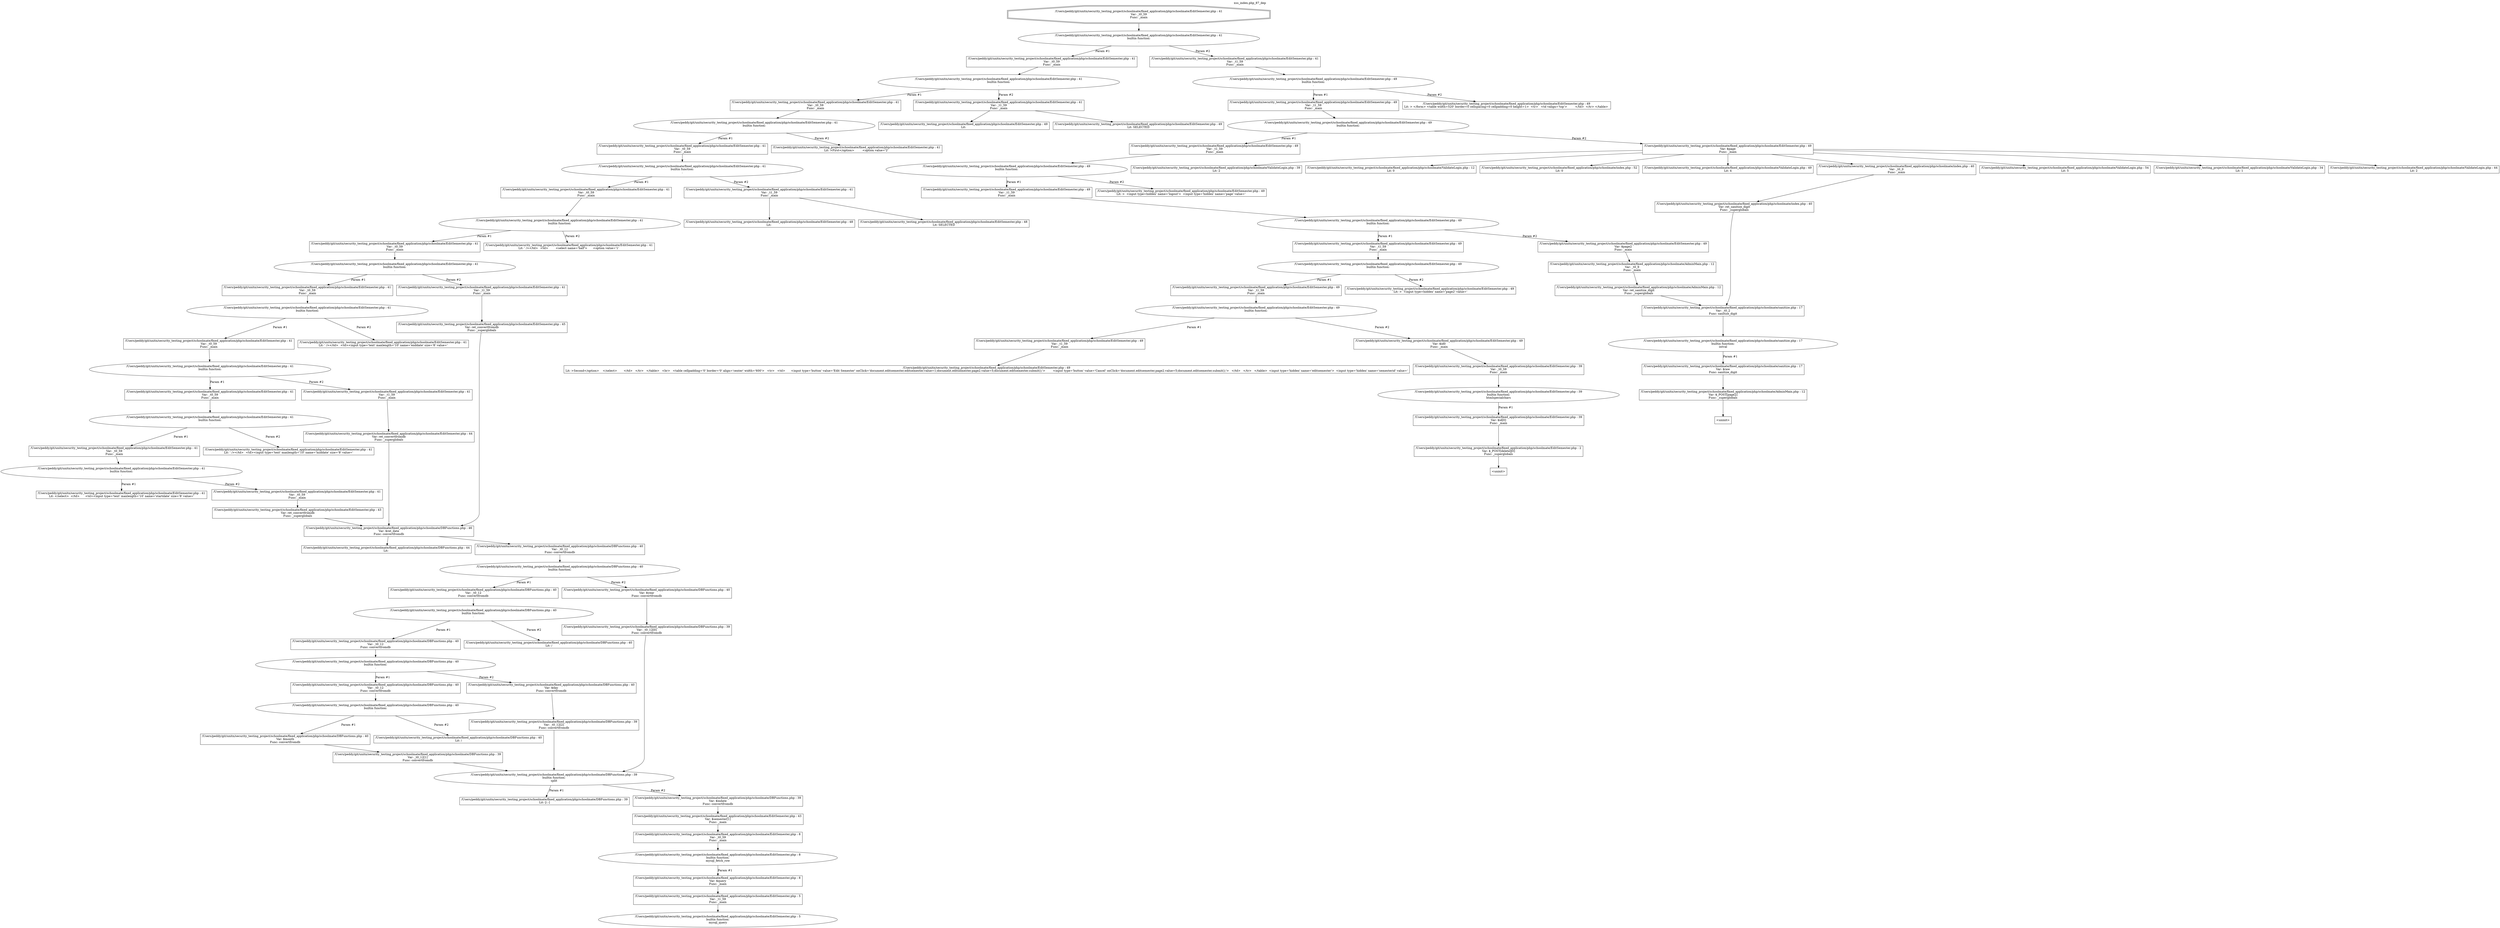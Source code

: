 digraph cfg {
  label="xss_index.php_87_dep";
  labelloc=t;
  n1 [shape=doubleoctagon, label="/Users/peddy/git/unitn/security_testing_project/schoolmate/fixed_application/php/schoolmate/EditSemester.php : 41\nVar: _t0_59\nFunc: _main\n"];
  n2 [shape=ellipse, label="/Users/peddy/git/unitn/security_testing_project/schoolmate/fixed_application/php/schoolmate/EditSemester.php : 41\nbuiltin function:\n.\n"];
  n3 [shape=box, label="/Users/peddy/git/unitn/security_testing_project/schoolmate/fixed_application/php/schoolmate/EditSemester.php : 41\nVar: _t0_59\nFunc: _main\n"];
  n4 [shape=ellipse, label="/Users/peddy/git/unitn/security_testing_project/schoolmate/fixed_application/php/schoolmate/EditSemester.php : 41\nbuiltin function:\n.\n"];
  n5 [shape=box, label="/Users/peddy/git/unitn/security_testing_project/schoolmate/fixed_application/php/schoolmate/EditSemester.php : 41\nVar: _t0_59\nFunc: _main\n"];
  n6 [shape=ellipse, label="/Users/peddy/git/unitn/security_testing_project/schoolmate/fixed_application/php/schoolmate/EditSemester.php : 41\nbuiltin function:\n.\n"];
  n7 [shape=box, label="/Users/peddy/git/unitn/security_testing_project/schoolmate/fixed_application/php/schoolmate/EditSemester.php : 41\nVar: _t0_59\nFunc: _main\n"];
  n8 [shape=ellipse, label="/Users/peddy/git/unitn/security_testing_project/schoolmate/fixed_application/php/schoolmate/EditSemester.php : 41\nbuiltin function:\n.\n"];
  n9 [shape=box, label="/Users/peddy/git/unitn/security_testing_project/schoolmate/fixed_application/php/schoolmate/EditSemester.php : 41\nVar: _t0_59\nFunc: _main\n"];
  n10 [shape=ellipse, label="/Users/peddy/git/unitn/security_testing_project/schoolmate/fixed_application/php/schoolmate/EditSemester.php : 41\nbuiltin function:\n.\n"];
  n11 [shape=box, label="/Users/peddy/git/unitn/security_testing_project/schoolmate/fixed_application/php/schoolmate/EditSemester.php : 41\nVar: _t0_59\nFunc: _main\n"];
  n12 [shape=ellipse, label="/Users/peddy/git/unitn/security_testing_project/schoolmate/fixed_application/php/schoolmate/EditSemester.php : 41\nbuiltin function:\n.\n"];
  n13 [shape=box, label="/Users/peddy/git/unitn/security_testing_project/schoolmate/fixed_application/php/schoolmate/EditSemester.php : 41\nVar: _t0_59\nFunc: _main\n"];
  n14 [shape=ellipse, label="/Users/peddy/git/unitn/security_testing_project/schoolmate/fixed_application/php/schoolmate/EditSemester.php : 41\nbuiltin function:\n.\n"];
  n15 [shape=box, label="/Users/peddy/git/unitn/security_testing_project/schoolmate/fixed_application/php/schoolmate/EditSemester.php : 41\nVar: _t0_59\nFunc: _main\n"];
  n16 [shape=ellipse, label="/Users/peddy/git/unitn/security_testing_project/schoolmate/fixed_application/php/schoolmate/EditSemester.php : 41\nbuiltin function:\n.\n"];
  n17 [shape=box, label="/Users/peddy/git/unitn/security_testing_project/schoolmate/fixed_application/php/schoolmate/EditSemester.php : 41\nVar: _t0_59\nFunc: _main\n"];
  n18 [shape=ellipse, label="/Users/peddy/git/unitn/security_testing_project/schoolmate/fixed_application/php/schoolmate/EditSemester.php : 41\nbuiltin function:\n.\n"];
  n19 [shape=box, label="/Users/peddy/git/unitn/security_testing_project/schoolmate/fixed_application/php/schoolmate/EditSemester.php : 41\nVar: _t0_59\nFunc: _main\n"];
  n20 [shape=ellipse, label="/Users/peddy/git/unitn/security_testing_project/schoolmate/fixed_application/php/schoolmate/EditSemester.php : 41\nbuiltin function:\n.\n"];
  n21 [shape=box, label="/Users/peddy/git/unitn/security_testing_project/schoolmate/fixed_application/php/schoolmate/EditSemester.php : 41\nLit: </select>	</td>	<td><input type='text' maxlength='10' name='startdate' size='8' value='\n"];
  n22 [shape=box, label="/Users/peddy/git/unitn/security_testing_project/schoolmate/fixed_application/php/schoolmate/EditSemester.php : 41\nVar: _t0_59\nFunc: _main\n"];
  n23 [shape=box, label="/Users/peddy/git/unitn/security_testing_project/schoolmate/fixed_application/php/schoolmate/EditSemester.php : 43\nVar: ret_convertfromdb\nFunc: _superglobals\n"];
  n24 [shape=box, label="/Users/peddy/git/unitn/security_testing_project/schoolmate/fixed_application/php/schoolmate/DBFunctions.php : 46\nVar: $ret_date\nFunc: convertfromdb\n"];
  n25 [shape=box, label="/Users/peddy/git/unitn/security_testing_project/schoolmate/fixed_application/php/schoolmate/DBFunctions.php : 44\nLit: \n"];
  n26 [shape=box, label="/Users/peddy/git/unitn/security_testing_project/schoolmate/fixed_application/php/schoolmate/DBFunctions.php : 40\nVar: _t0_12\nFunc: convertfromdb\n"];
  n27 [shape=ellipse, label="/Users/peddy/git/unitn/security_testing_project/schoolmate/fixed_application/php/schoolmate/DBFunctions.php : 40\nbuiltin function:\n.\n"];
  n28 [shape=box, label="/Users/peddy/git/unitn/security_testing_project/schoolmate/fixed_application/php/schoolmate/DBFunctions.php : 40\nVar: _t0_12\nFunc: convertfromdb\n"];
  n29 [shape=ellipse, label="/Users/peddy/git/unitn/security_testing_project/schoolmate/fixed_application/php/schoolmate/DBFunctions.php : 40\nbuiltin function:\n.\n"];
  n30 [shape=box, label="/Users/peddy/git/unitn/security_testing_project/schoolmate/fixed_application/php/schoolmate/DBFunctions.php : 40\nVar: _t0_12\nFunc: convertfromdb\n"];
  n31 [shape=ellipse, label="/Users/peddy/git/unitn/security_testing_project/schoolmate/fixed_application/php/schoolmate/DBFunctions.php : 40\nbuiltin function:\n.\n"];
  n32 [shape=box, label="/Users/peddy/git/unitn/security_testing_project/schoolmate/fixed_application/php/schoolmate/DBFunctions.php : 40\nVar: _t0_12\nFunc: convertfromdb\n"];
  n33 [shape=ellipse, label="/Users/peddy/git/unitn/security_testing_project/schoolmate/fixed_application/php/schoolmate/DBFunctions.php : 40\nbuiltin function:\n.\n"];
  n34 [shape=box, label="/Users/peddy/git/unitn/security_testing_project/schoolmate/fixed_application/php/schoolmate/DBFunctions.php : 40\nVar: $month\nFunc: convertfromdb\n"];
  n35 [shape=box, label="/Users/peddy/git/unitn/security_testing_project/schoolmate/fixed_application/php/schoolmate/DBFunctions.php : 39\nVar: _t0_12[1]\nFunc: convertfromdb\n"];
  n36 [shape=ellipse, label="/Users/peddy/git/unitn/security_testing_project/schoolmate/fixed_application/php/schoolmate/DBFunctions.php : 39\nbuiltin function:\nsplit\n"];
  n37 [shape=box, label="/Users/peddy/git/unitn/security_testing_project/schoolmate/fixed_application/php/schoolmate/DBFunctions.php : 39\nLit: [/.-]\n"];
  n38 [shape=box, label="/Users/peddy/git/unitn/security_testing_project/schoolmate/fixed_application/php/schoolmate/DBFunctions.php : 39\nVar: $indate\nFunc: convertfromdb\n"];
  n39 [shape=box, label="/Users/peddy/git/unitn/security_testing_project/schoolmate/fixed_application/php/schoolmate/EditSemester.php : 43\nVar: $semester[1]\nFunc: _main\n"];
  n40 [shape=box, label="/Users/peddy/git/unitn/security_testing_project/schoolmate/fixed_application/php/schoolmate/EditSemester.php : 8\nVar: _t0_59\nFunc: _main\n"];
  n41 [shape=ellipse, label="/Users/peddy/git/unitn/security_testing_project/schoolmate/fixed_application/php/schoolmate/EditSemester.php : 8\nbuiltin function:\nmysql_fetch_row\n"];
  n42 [shape=box, label="/Users/peddy/git/unitn/security_testing_project/schoolmate/fixed_application/php/schoolmate/EditSemester.php : 8\nVar: $query\nFunc: _main\n"];
  n43 [shape=box, label="/Users/peddy/git/unitn/security_testing_project/schoolmate/fixed_application/php/schoolmate/EditSemester.php : 5\nVar: _t1_59\nFunc: _main\n"];
  n44 [shape=ellipse, label="/Users/peddy/git/unitn/security_testing_project/schoolmate/fixed_application/php/schoolmate/EditSemester.php : 5\nbuiltin function:\nmysql_query\n"];
  n45 [shape=box, label="/Users/peddy/git/unitn/security_testing_project/schoolmate/fixed_application/php/schoolmate/DBFunctions.php : 40\nLit: /\n"];
  n46 [shape=box, label="/Users/peddy/git/unitn/security_testing_project/schoolmate/fixed_application/php/schoolmate/DBFunctions.php : 40\nVar: $day\nFunc: convertfromdb\n"];
  n47 [shape=box, label="/Users/peddy/git/unitn/security_testing_project/schoolmate/fixed_application/php/schoolmate/DBFunctions.php : 39\nVar: _t0_12[2]\nFunc: convertfromdb\n"];
  n48 [shape=box, label="/Users/peddy/git/unitn/security_testing_project/schoolmate/fixed_application/php/schoolmate/DBFunctions.php : 40\nLit: /\n"];
  n49 [shape=box, label="/Users/peddy/git/unitn/security_testing_project/schoolmate/fixed_application/php/schoolmate/DBFunctions.php : 40\nVar: $year\nFunc: convertfromdb\n"];
  n50 [shape=box, label="/Users/peddy/git/unitn/security_testing_project/schoolmate/fixed_application/php/schoolmate/DBFunctions.php : 39\nVar: _t0_12[0]\nFunc: convertfromdb\n"];
  n51 [shape=box, label="/Users/peddy/git/unitn/security_testing_project/schoolmate/fixed_application/php/schoolmate/EditSemester.php : 41\nLit: ' /></td>	<td><input type='text' maxlength='10' name='middate' size='8' value='\n"];
  n52 [shape=box, label="/Users/peddy/git/unitn/security_testing_project/schoolmate/fixed_application/php/schoolmate/EditSemester.php : 41\nVar: _t1_59\nFunc: _main\n"];
  n53 [shape=box, label="/Users/peddy/git/unitn/security_testing_project/schoolmate/fixed_application/php/schoolmate/EditSemester.php : 44\nVar: ret_convertfromdb\nFunc: _superglobals\n"];
  n54 [shape=box, label="/Users/peddy/git/unitn/security_testing_project/schoolmate/fixed_application/php/schoolmate/EditSemester.php : 41\nLit: ' /></td>	<td><input type='text' maxlength='10' name='enddate' size='8' value='\n"];
  n55 [shape=box, label="/Users/peddy/git/unitn/security_testing_project/schoolmate/fixed_application/php/schoolmate/EditSemester.php : 41\nVar: _t1_59\nFunc: _main\n"];
  n56 [shape=box, label="/Users/peddy/git/unitn/security_testing_project/schoolmate/fixed_application/php/schoolmate/EditSemester.php : 45\nVar: ret_convertfromdb\nFunc: _superglobals\n"];
  n57 [shape=box, label="/Users/peddy/git/unitn/security_testing_project/schoolmate/fixed_application/php/schoolmate/EditSemester.php : 41\nLit: ' /></td>	<td>	 <select name='half'>	  <option value='1' \n"];
  n58 [shape=box, label="/Users/peddy/git/unitn/security_testing_project/schoolmate/fixed_application/php/schoolmate/EditSemester.php : 41\nVar: _t1_59\nFunc: _main\n"];
  n59 [shape=box, label="/Users/peddy/git/unitn/security_testing_project/schoolmate/fixed_application/php/schoolmate/EditSemester.php : 48\nLit: \n"];
  n60 [shape=box, label="/Users/peddy/git/unitn/security_testing_project/schoolmate/fixed_application/php/schoolmate/EditSemester.php : 48\nLit: SELECTED\n"];
  n61 [shape=box, label="/Users/peddy/git/unitn/security_testing_project/schoolmate/fixed_application/php/schoolmate/EditSemester.php : 41\nLit: >First</option>	  <option value='2' \n"];
  n62 [shape=box, label="/Users/peddy/git/unitn/security_testing_project/schoolmate/fixed_application/php/schoolmate/EditSemester.php : 41\nVar: _t1_59\nFunc: _main\n"];
  n63 [shape=box, label="/Users/peddy/git/unitn/security_testing_project/schoolmate/fixed_application/php/schoolmate/EditSemester.php : 49\nLit: \n"];
  n64 [shape=box, label="/Users/peddy/git/unitn/security_testing_project/schoolmate/fixed_application/php/schoolmate/EditSemester.php : 49\nLit: SELECTED\n"];
  n65 [shape=box, label="/Users/peddy/git/unitn/security_testing_project/schoolmate/fixed_application/php/schoolmate/EditSemester.php : 41\nVar: _t1_59\nFunc: _main\n"];
  n66 [shape=ellipse, label="/Users/peddy/git/unitn/security_testing_project/schoolmate/fixed_application/php/schoolmate/EditSemester.php : 49\nbuiltin function:\n.\n"];
  n67 [shape=box, label="/Users/peddy/git/unitn/security_testing_project/schoolmate/fixed_application/php/schoolmate/EditSemester.php : 49\nVar: _t1_59\nFunc: _main\n"];
  n68 [shape=ellipse, label="/Users/peddy/git/unitn/security_testing_project/schoolmate/fixed_application/php/schoolmate/EditSemester.php : 49\nbuiltin function:\n.\n"];
  n69 [shape=box, label="/Users/peddy/git/unitn/security_testing_project/schoolmate/fixed_application/php/schoolmate/EditSemester.php : 49\nVar: _t1_59\nFunc: _main\n"];
  n70 [shape=ellipse, label="/Users/peddy/git/unitn/security_testing_project/schoolmate/fixed_application/php/schoolmate/EditSemester.php : 49\nbuiltin function:\n.\n"];
  n71 [shape=box, label="/Users/peddy/git/unitn/security_testing_project/schoolmate/fixed_application/php/schoolmate/EditSemester.php : 49\nVar: _t1_59\nFunc: _main\n"];
  n72 [shape=ellipse, label="/Users/peddy/git/unitn/security_testing_project/schoolmate/fixed_application/php/schoolmate/EditSemester.php : 49\nbuiltin function:\n.\n"];
  n73 [shape=box, label="/Users/peddy/git/unitn/security_testing_project/schoolmate/fixed_application/php/schoolmate/EditSemester.php : 49\nVar: _t1_59\nFunc: _main\n"];
  n74 [shape=ellipse, label="/Users/peddy/git/unitn/security_testing_project/schoolmate/fixed_application/php/schoolmate/EditSemester.php : 49\nbuiltin function:\n.\n"];
  n75 [shape=box, label="/Users/peddy/git/unitn/security_testing_project/schoolmate/fixed_application/php/schoolmate/EditSemester.php : 49\nVar: _t1_59\nFunc: _main\n"];
  n76 [shape=ellipse, label="/Users/peddy/git/unitn/security_testing_project/schoolmate/fixed_application/php/schoolmate/EditSemester.php : 49\nbuiltin function:\n.\n"];
  n77 [shape=box, label="/Users/peddy/git/unitn/security_testing_project/schoolmate/fixed_application/php/schoolmate/EditSemester.php : 49\nVar: _t1_59\nFunc: _main\n"];
  n78 [shape=box, label="/Users/peddy/git/unitn/security_testing_project/schoolmate/fixed_application/php/schoolmate/EditSemester.php : 49\nLit: >Second</option>	 </select>	</td>   </tr>   </table>   <br>   <table cellpadding='0' border='0' align='center' width='600'>   <tr>   <td>	<input type='button' value='Edit Semester' onClick='document.editsemester.editsemester.value=1;document.editsemester.page2.value=5;document.editsemester.submit();'>	<input type='button' value='Cancel' onClick='document.editsemester.page2.value=5;document.editsemester.submit();'>   </td>   </tr>   </table>  <input type='hidden' name='editsemester'>  <input type='hidden' name='semesterid' value='\n"];
  n79 [shape=box, label="/Users/peddy/git/unitn/security_testing_project/schoolmate/fixed_application/php/schoolmate/EditSemester.php : 49\nVar: $id0\nFunc: _main\n"];
  n80 [shape=box, label="/Users/peddy/git/unitn/security_testing_project/schoolmate/fixed_application/php/schoolmate/EditSemester.php : 39\nVar: _t0_59\nFunc: _main\n"];
  n81 [shape=ellipse, label="/Users/peddy/git/unitn/security_testing_project/schoolmate/fixed_application/php/schoolmate/EditSemester.php : 39\nbuiltin function:\nhtmlspecialchars\n"];
  n82 [shape=box, label="/Users/peddy/git/unitn/security_testing_project/schoolmate/fixed_application/php/schoolmate/EditSemester.php : 39\nVar: $id[0]\nFunc: _main\n"];
  n83 [shape=box, label="/Users/peddy/git/unitn/security_testing_project/schoolmate/fixed_application/php/schoolmate/EditSemester.php : 2\nVar: $_POST[delete][0]\nFunc: _superglobals\n"];
  n84 [shape=box, label="<uninit>"];
  n85 [shape=box, label="/Users/peddy/git/unitn/security_testing_project/schoolmate/fixed_application/php/schoolmate/EditSemester.php : 49\nLit: >  <input type=hidden' name='page2' value='\n"];
  n86 [shape=box, label="/Users/peddy/git/unitn/security_testing_project/schoolmate/fixed_application/php/schoolmate/EditSemester.php : 49\nVar: $page2\nFunc: _main\n"];
  n87 [shape=box, label="/Users/peddy/git/unitn/security_testing_project/schoolmate/fixed_application/php/schoolmate/AdminMain.php : 12\nVar: _t0_9\nFunc: _main\n"];
  n88 [shape=box, label="/Users/peddy/git/unitn/security_testing_project/schoolmate/fixed_application/php/schoolmate/AdminMain.php : 12\nVar: ret_sanitize_digit\nFunc: _superglobals\n"];
  n89 [shape=box, label="/Users/peddy/git/unitn/security_testing_project/schoolmate/fixed_application/php/schoolmate/sanitize.php : 17\nVar: _t0_2\nFunc: sanitize_digit\n"];
  n90 [shape=ellipse, label="/Users/peddy/git/unitn/security_testing_project/schoolmate/fixed_application/php/schoolmate/sanitize.php : 17\nbuiltin function:\nintval\n"];
  n91 [shape=box, label="/Users/peddy/git/unitn/security_testing_project/schoolmate/fixed_application/php/schoolmate/sanitize.php : 17\nVar: $raw\nFunc: sanitize_digit\n"];
  n92 [shape=box, label="/Users/peddy/git/unitn/security_testing_project/schoolmate/fixed_application/php/schoolmate/AdminMain.php : 12\nVar: $_POST[page2]\nFunc: _superglobals\n"];
  n93 [shape=box, label="<uninit>"];
  n94 [shape=box, label="/Users/peddy/git/unitn/security_testing_project/schoolmate/fixed_application/php/schoolmate/EditSemester.php : 49\nLit: >  <input type=hidden' name='logout'>  <input type='hidden' name='page' value='\n"];
  n95 [shape=box, label="/Users/peddy/git/unitn/security_testing_project/schoolmate/fixed_application/php/schoolmate/EditSemester.php : 49\nVar: $page\nFunc: _main\n"];
  n96 [shape=box, label="/Users/peddy/git/unitn/security_testing_project/schoolmate/fixed_application/php/schoolmate/ValidateLogin.php : 39\nLit: 2\n"];
  n97 [shape=box, label="/Users/peddy/git/unitn/security_testing_project/schoolmate/fixed_application/php/schoolmate/ValidateLogin.php : 12\nLit: 0\n"];
  n98 [shape=box, label="/Users/peddy/git/unitn/security_testing_project/schoolmate/fixed_application/php/schoolmate/index.php : 52\nLit: 0\n"];
  n99 [shape=box, label="/Users/peddy/git/unitn/security_testing_project/schoolmate/fixed_application/php/schoolmate/ValidateLogin.php : 49\nLit: 4\n"];
  n100 [shape=box, label="/Users/peddy/git/unitn/security_testing_project/schoolmate/fixed_application/php/schoolmate/index.php : 40\nVar: _t0_0\nFunc: _main\n"];
  n101 [shape=box, label="/Users/peddy/git/unitn/security_testing_project/schoolmate/fixed_application/php/schoolmate/index.php : 40\nVar: ret_sanitize_digit\nFunc: _superglobals\n"];
  n102 [shape=box, label="/Users/peddy/git/unitn/security_testing_project/schoolmate/fixed_application/php/schoolmate/ValidateLogin.php : 54\nLit: 5\n"];
  n103 [shape=box, label="/Users/peddy/git/unitn/security_testing_project/schoolmate/fixed_application/php/schoolmate/ValidateLogin.php : 34\nLit: 1\n"];
  n104 [shape=box, label="/Users/peddy/git/unitn/security_testing_project/schoolmate/fixed_application/php/schoolmate/ValidateLogin.php : 44\nLit: 2\n"];
  n105 [shape=box, label="/Users/peddy/git/unitn/security_testing_project/schoolmate/fixed_application/php/schoolmate/EditSemester.php : 49\nLit: > </form> <table width=520' border=0 cellspacing=0 cellpadding=0 height=1>  <tr>   <td valign='top'>	&nbsp;   </td>  </tr> </table> \n"];
  n1 -> n2;
  n3 -> n4;
  n5 -> n6;
  n7 -> n8;
  n9 -> n10;
  n11 -> n12;
  n13 -> n14;
  n15 -> n16;
  n17 -> n18;
  n19 -> n20;
  n20 -> n21[label="Param #1"];
  n20 -> n22[label="Param #2"];
  n24 -> n25;
  n24 -> n26;
  n26 -> n27;
  n28 -> n29;
  n30 -> n31;
  n32 -> n33;
  n35 -> n36;
  n36 -> n37[label="Param #1"];
  n36 -> n38[label="Param #2"];
  n40 -> n41;
  n43 -> n44;
  n42 -> n43;
  n41 -> n42[label="Param #1"];
  n39 -> n40;
  n38 -> n39;
  n34 -> n35;
  n33 -> n34[label="Param #1"];
  n33 -> n45[label="Param #2"];
  n31 -> n32[label="Param #1"];
  n31 -> n46[label="Param #2"];
  n47 -> n36;
  n46 -> n47;
  n29 -> n30[label="Param #1"];
  n29 -> n48[label="Param #2"];
  n27 -> n28[label="Param #1"];
  n27 -> n49[label="Param #2"];
  n50 -> n36;
  n49 -> n50;
  n23 -> n24;
  n22 -> n23;
  n18 -> n19[label="Param #1"];
  n18 -> n51[label="Param #2"];
  n16 -> n17[label="Param #1"];
  n16 -> n52[label="Param #2"];
  n53 -> n24;
  n52 -> n53;
  n14 -> n15[label="Param #1"];
  n14 -> n54[label="Param #2"];
  n12 -> n13[label="Param #1"];
  n12 -> n55[label="Param #2"];
  n56 -> n24;
  n55 -> n56;
  n10 -> n11[label="Param #1"];
  n10 -> n57[label="Param #2"];
  n8 -> n9[label="Param #1"];
  n8 -> n58[label="Param #2"];
  n58 -> n59;
  n58 -> n60;
  n6 -> n7[label="Param #1"];
  n6 -> n61[label="Param #2"];
  n4 -> n5[label="Param #1"];
  n4 -> n62[label="Param #2"];
  n62 -> n63;
  n62 -> n64;
  n2 -> n3[label="Param #1"];
  n2 -> n65[label="Param #2"];
  n65 -> n66;
  n67 -> n68;
  n69 -> n70;
  n71 -> n72;
  n73 -> n74;
  n75 -> n76;
  n77 -> n78;
  n76 -> n77[label="Param #1"];
  n76 -> n79[label="Param #2"];
  n80 -> n81;
  n83 -> n84;
  n82 -> n83;
  n81 -> n82[label="Param #1"];
  n79 -> n80;
  n74 -> n75[label="Param #1"];
  n74 -> n85[label="Param #2"];
  n72 -> n73[label="Param #1"];
  n72 -> n86[label="Param #2"];
  n89 -> n90;
  n92 -> n93;
  n91 -> n92;
  n90 -> n91[label="Param #1"];
  n88 -> n89;
  n87 -> n88;
  n86 -> n87;
  n70 -> n71[label="Param #1"];
  n70 -> n94[label="Param #2"];
  n68 -> n69[label="Param #1"];
  n68 -> n95[label="Param #2"];
  n95 -> n96;
  n95 -> n97;
  n95 -> n98;
  n95 -> n99;
  n95 -> n100;
  n95 -> n102;
  n95 -> n103;
  n95 -> n104;
  n101 -> n89;
  n100 -> n101;
  n66 -> n67[label="Param #1"];
  n66 -> n105[label="Param #2"];
}

